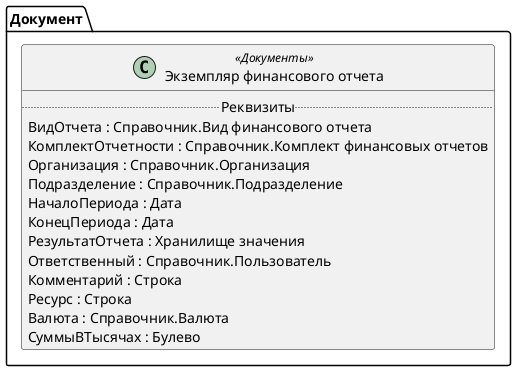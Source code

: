 ﻿@startuml ЭкземплярФинансовогоОтчета
'!include templates.wsd
'..\include templates.wsd
class Документ.ЭкземплярФинансовогоОтчета as "Экземпляр финансового отчета" <<Документы>>
{
..Реквизиты..
ВидОтчета : Справочник.Вид финансового отчета
КомплектОтчетности : Справочник.Комплект финансовых отчетов
Организация : Справочник.Организация
Подразделение : Справочник.Подразделение
НачалоПериода : Дата
КонецПериода : Дата
РезультатОтчета : Хранилище значения
Ответственный : Справочник.Пользователь
Комментарий : Строка
Ресурс : Строка
Валюта : Справочник.Валюта
СуммыВТысячах : Булево
}
@enduml
